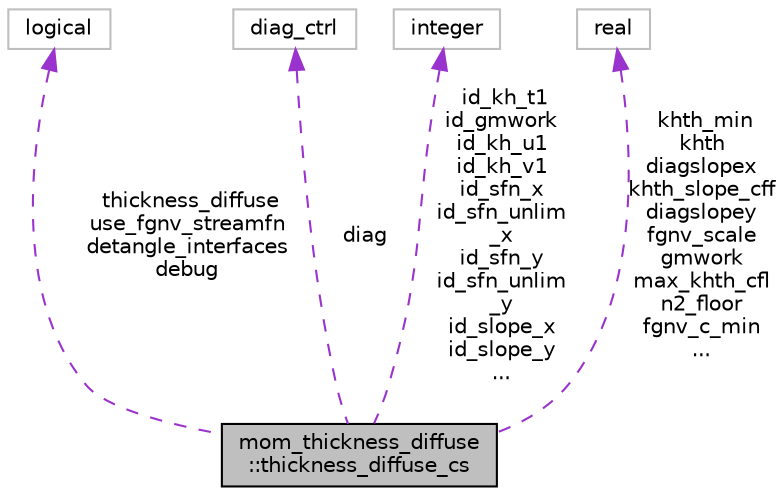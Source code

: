 digraph "mom_thickness_diffuse::thickness_diffuse_cs"
{
 // INTERACTIVE_SVG=YES
  edge [fontname="Helvetica",fontsize="10",labelfontname="Helvetica",labelfontsize="10"];
  node [fontname="Helvetica",fontsize="10",shape=record];
  Node1 [label="mom_thickness_diffuse\l::thickness_diffuse_cs",height=0.2,width=0.4,color="black", fillcolor="grey75", style="filled", fontcolor="black"];
  Node2 -> Node1 [dir="back",color="darkorchid3",fontsize="10",style="dashed",label=" thickness_diffuse\nuse_fgnv_streamfn\ndetangle_interfaces\ndebug" ,fontname="Helvetica"];
  Node2 [label="logical",height=0.2,width=0.4,color="grey75", fillcolor="white", style="filled"];
  Node3 -> Node1 [dir="back",color="darkorchid3",fontsize="10",style="dashed",label=" diag" ,fontname="Helvetica"];
  Node3 [label="diag_ctrl",height=0.2,width=0.4,color="grey75", fillcolor="white", style="filled"];
  Node4 -> Node1 [dir="back",color="darkorchid3",fontsize="10",style="dashed",label=" id_kh_t1\nid_gmwork\nid_kh_u1\nid_kh_v1\nid_sfn_x\nid_sfn_unlim\l_x\nid_sfn_y\nid_sfn_unlim\l_y\nid_slope_x\nid_slope_y\n..." ,fontname="Helvetica"];
  Node4 [label="integer",height=0.2,width=0.4,color="grey75", fillcolor="white", style="filled"];
  Node5 -> Node1 [dir="back",color="darkorchid3",fontsize="10",style="dashed",label=" khth_min\nkhth\ndiagslopex\nkhth_slope_cff\ndiagslopey\nfgnv_scale\ngmwork\nmax_khth_cfl\nn2_floor\nfgnv_c_min\n..." ,fontname="Helvetica"];
  Node5 [label="real",height=0.2,width=0.4,color="grey75", fillcolor="white", style="filled"];
}
